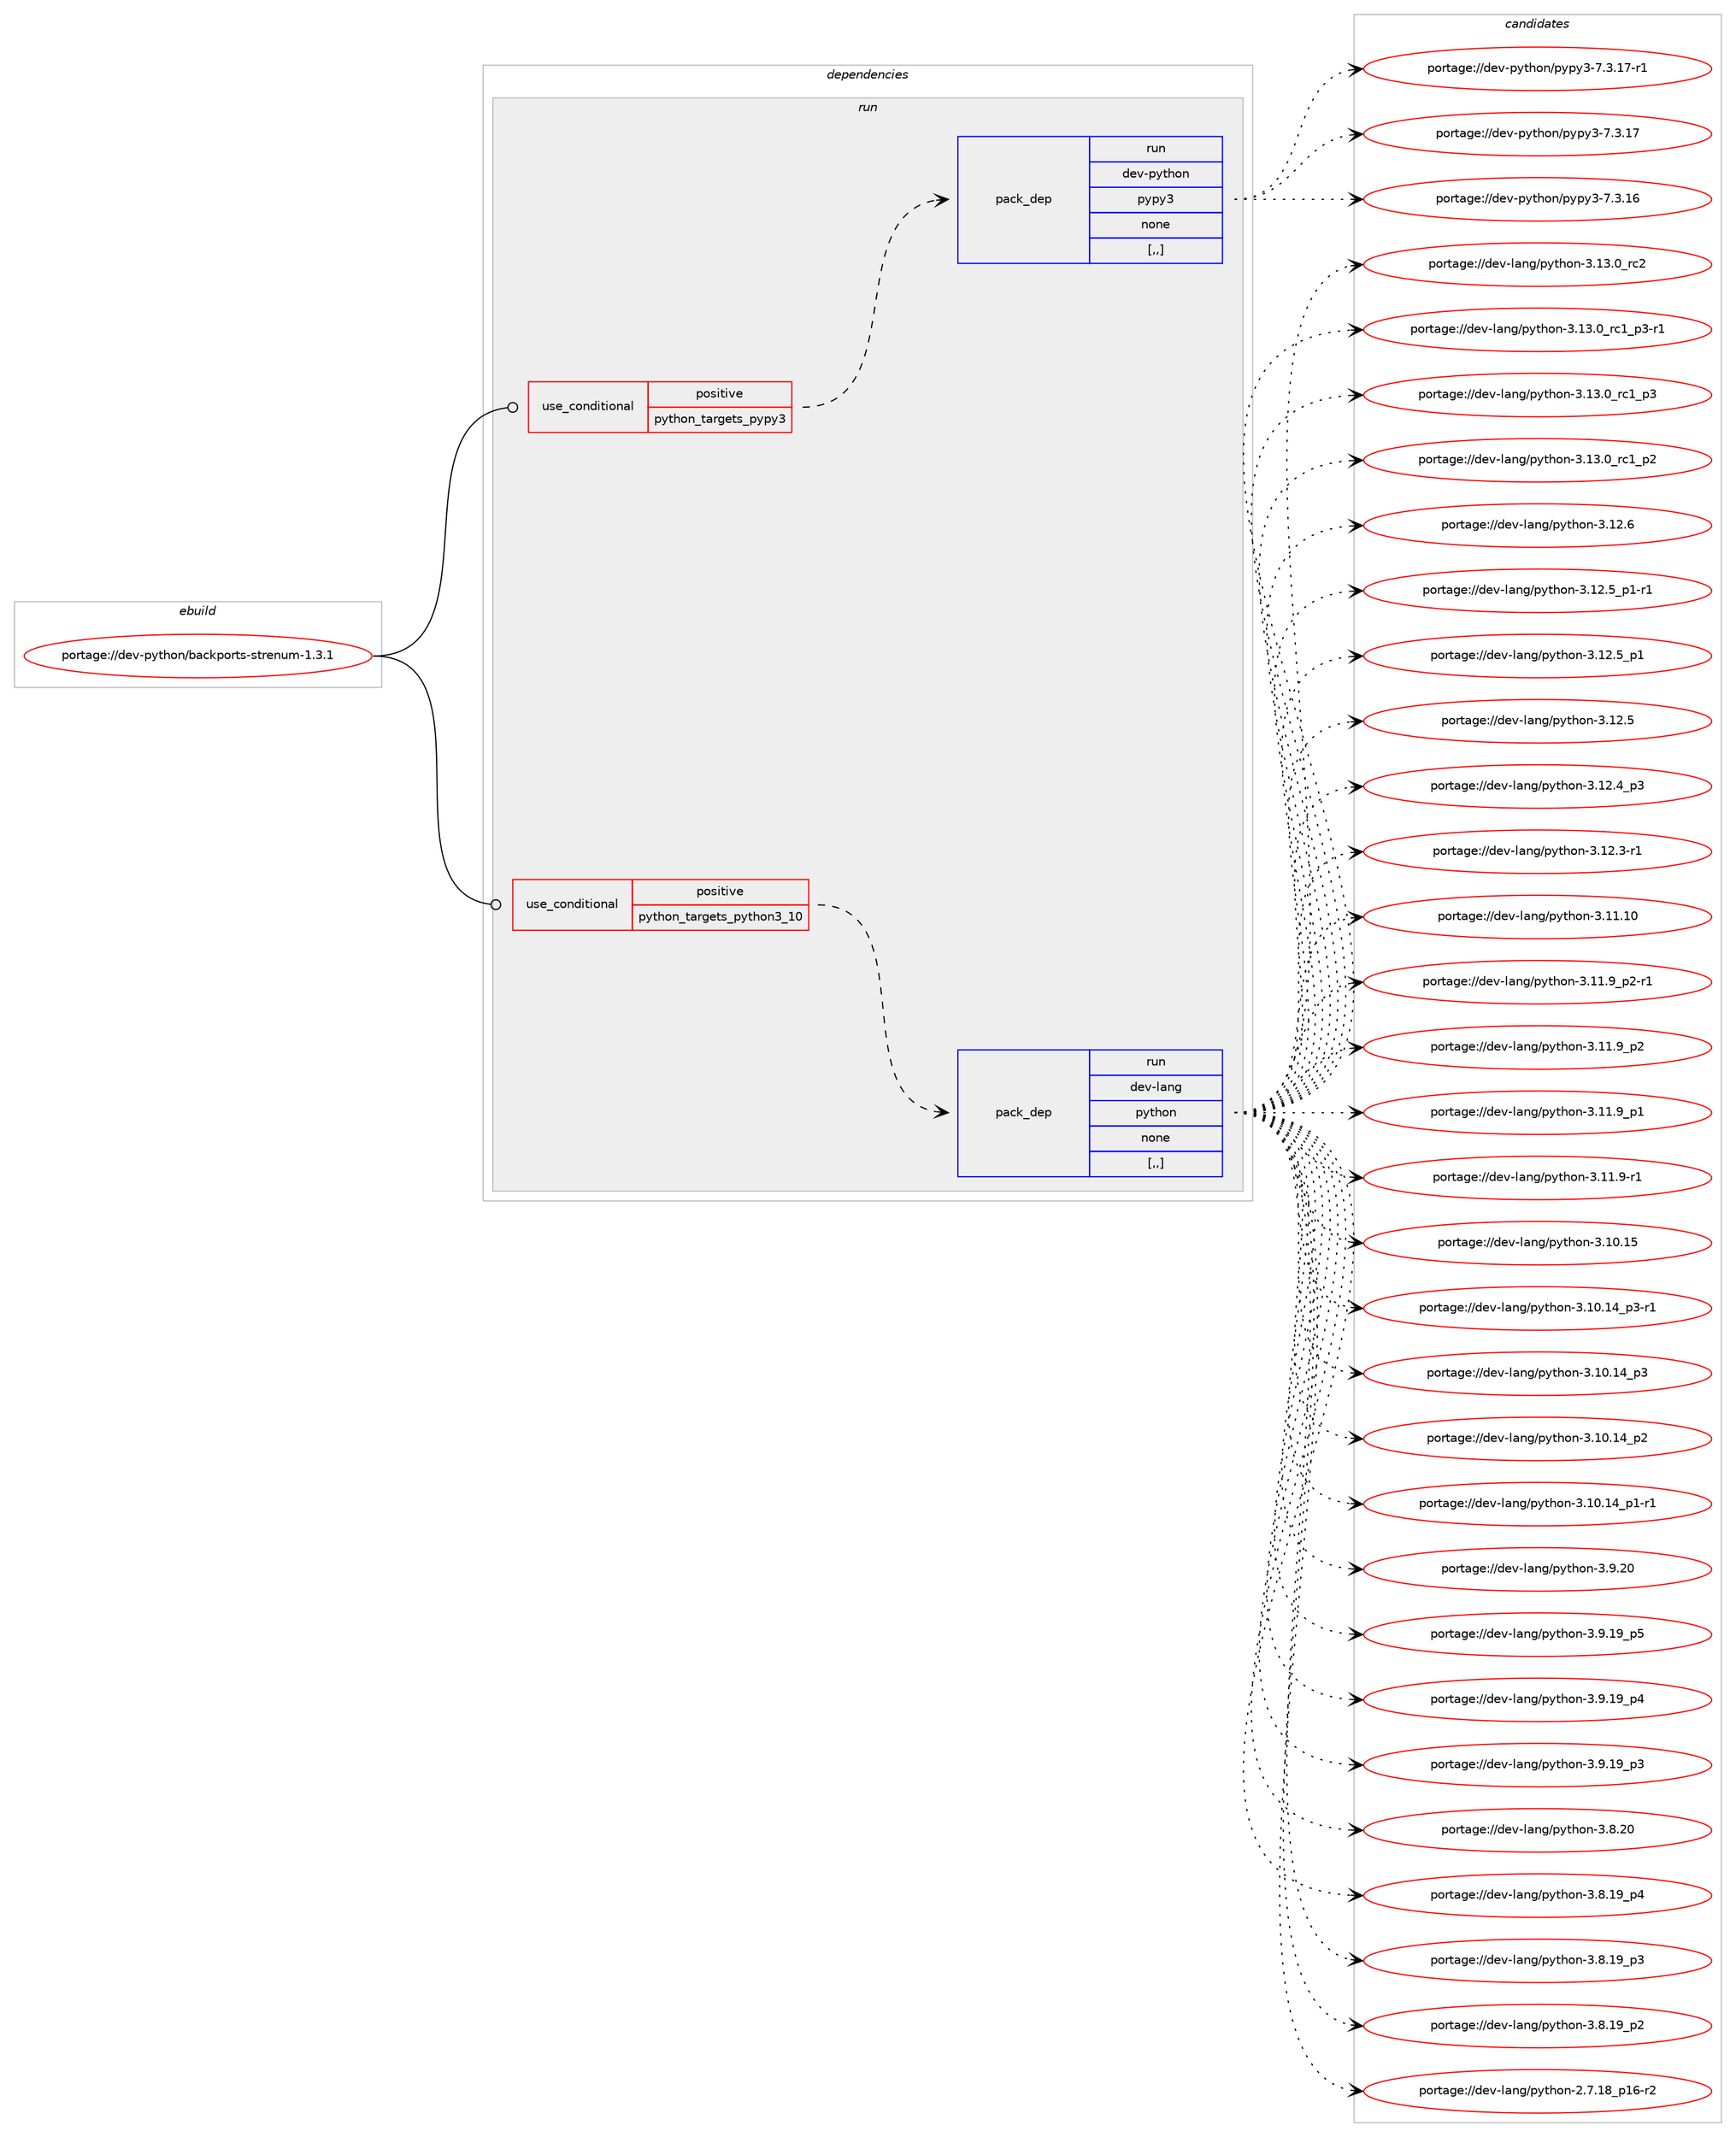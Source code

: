digraph prolog {

# *************
# Graph options
# *************

newrank=true;
concentrate=true;
compound=true;
graph [rankdir=LR,fontname=Helvetica,fontsize=10,ranksep=1.5];#, ranksep=2.5, nodesep=0.2];
edge  [arrowhead=vee];
node  [fontname=Helvetica,fontsize=10];

# **********
# The ebuild
# **********

subgraph cluster_leftcol {
color=gray;
label=<<i>ebuild</i>>;
id [label="portage://dev-python/backports-strenum-1.3.1", color=red, width=4, href="../dev-python/backports-strenum-1.3.1.svg"];
}

# ****************
# The dependencies
# ****************

subgraph cluster_midcol {
color=gray;
label=<<i>dependencies</i>>;
subgraph cluster_compile {
fillcolor="#eeeeee";
style=filled;
label=<<i>compile</i>>;
}
subgraph cluster_compileandrun {
fillcolor="#eeeeee";
style=filled;
label=<<i>compile and run</i>>;
}
subgraph cluster_run {
fillcolor="#eeeeee";
style=filled;
label=<<i>run</i>>;
subgraph cond161432 {
dependency636731 [label=<<TABLE BORDER="0" CELLBORDER="1" CELLSPACING="0" CELLPADDING="4"><TR><TD ROWSPAN="3" CELLPADDING="10">use_conditional</TD></TR><TR><TD>positive</TD></TR><TR><TD>python_targets_pypy3</TD></TR></TABLE>>, shape=none, color=red];
subgraph pack470485 {
dependency636732 [label=<<TABLE BORDER="0" CELLBORDER="1" CELLSPACING="0" CELLPADDING="4" WIDTH="220"><TR><TD ROWSPAN="6" CELLPADDING="30">pack_dep</TD></TR><TR><TD WIDTH="110">run</TD></TR><TR><TD>dev-python</TD></TR><TR><TD>pypy3</TD></TR><TR><TD>none</TD></TR><TR><TD>[,,]</TD></TR></TABLE>>, shape=none, color=blue];
}
dependency636731:e -> dependency636732:w [weight=20,style="dashed",arrowhead="vee"];
}
id:e -> dependency636731:w [weight=20,style="solid",arrowhead="odot"];
subgraph cond161433 {
dependency636733 [label=<<TABLE BORDER="0" CELLBORDER="1" CELLSPACING="0" CELLPADDING="4"><TR><TD ROWSPAN="3" CELLPADDING="10">use_conditional</TD></TR><TR><TD>positive</TD></TR><TR><TD>python_targets_python3_10</TD></TR></TABLE>>, shape=none, color=red];
subgraph pack470486 {
dependency636734 [label=<<TABLE BORDER="0" CELLBORDER="1" CELLSPACING="0" CELLPADDING="4" WIDTH="220"><TR><TD ROWSPAN="6" CELLPADDING="30">pack_dep</TD></TR><TR><TD WIDTH="110">run</TD></TR><TR><TD>dev-lang</TD></TR><TR><TD>python</TD></TR><TR><TD>none</TD></TR><TR><TD>[,,]</TD></TR></TABLE>>, shape=none, color=blue];
}
dependency636733:e -> dependency636734:w [weight=20,style="dashed",arrowhead="vee"];
}
id:e -> dependency636733:w [weight=20,style="solid",arrowhead="odot"];
}
}

# **************
# The candidates
# **************

subgraph cluster_choices {
rank=same;
color=gray;
label=<<i>candidates</i>>;

subgraph choice470485 {
color=black;
nodesep=1;
choice100101118451121211161041111104711212111212151455546514649554511449 [label="portage://dev-python/pypy3-7.3.17-r1", color=red, width=4,href="../dev-python/pypy3-7.3.17-r1.svg"];
choice10010111845112121116104111110471121211121215145554651464955 [label="portage://dev-python/pypy3-7.3.17", color=red, width=4,href="../dev-python/pypy3-7.3.17.svg"];
choice10010111845112121116104111110471121211121215145554651464954 [label="portage://dev-python/pypy3-7.3.16", color=red, width=4,href="../dev-python/pypy3-7.3.16.svg"];
dependency636732:e -> choice100101118451121211161041111104711212111212151455546514649554511449:w [style=dotted,weight="100"];
dependency636732:e -> choice10010111845112121116104111110471121211121215145554651464955:w [style=dotted,weight="100"];
dependency636732:e -> choice10010111845112121116104111110471121211121215145554651464954:w [style=dotted,weight="100"];
}
subgraph choice470486 {
color=black;
nodesep=1;
choice10010111845108971101034711212111610411111045514649514648951149950 [label="portage://dev-lang/python-3.13.0_rc2", color=red, width=4,href="../dev-lang/python-3.13.0_rc2.svg"];
choice1001011184510897110103471121211161041111104551464951464895114994995112514511449 [label="portage://dev-lang/python-3.13.0_rc1_p3-r1", color=red, width=4,href="../dev-lang/python-3.13.0_rc1_p3-r1.svg"];
choice100101118451089711010347112121116104111110455146495146489511499499511251 [label="portage://dev-lang/python-3.13.0_rc1_p3", color=red, width=4,href="../dev-lang/python-3.13.0_rc1_p3.svg"];
choice100101118451089711010347112121116104111110455146495146489511499499511250 [label="portage://dev-lang/python-3.13.0_rc1_p2", color=red, width=4,href="../dev-lang/python-3.13.0_rc1_p2.svg"];
choice10010111845108971101034711212111610411111045514649504654 [label="portage://dev-lang/python-3.12.6", color=red, width=4,href="../dev-lang/python-3.12.6.svg"];
choice1001011184510897110103471121211161041111104551464950465395112494511449 [label="portage://dev-lang/python-3.12.5_p1-r1", color=red, width=4,href="../dev-lang/python-3.12.5_p1-r1.svg"];
choice100101118451089711010347112121116104111110455146495046539511249 [label="portage://dev-lang/python-3.12.5_p1", color=red, width=4,href="../dev-lang/python-3.12.5_p1.svg"];
choice10010111845108971101034711212111610411111045514649504653 [label="portage://dev-lang/python-3.12.5", color=red, width=4,href="../dev-lang/python-3.12.5.svg"];
choice100101118451089711010347112121116104111110455146495046529511251 [label="portage://dev-lang/python-3.12.4_p3", color=red, width=4,href="../dev-lang/python-3.12.4_p3.svg"];
choice100101118451089711010347112121116104111110455146495046514511449 [label="portage://dev-lang/python-3.12.3-r1", color=red, width=4,href="../dev-lang/python-3.12.3-r1.svg"];
choice1001011184510897110103471121211161041111104551464949464948 [label="portage://dev-lang/python-3.11.10", color=red, width=4,href="../dev-lang/python-3.11.10.svg"];
choice1001011184510897110103471121211161041111104551464949465795112504511449 [label="portage://dev-lang/python-3.11.9_p2-r1", color=red, width=4,href="../dev-lang/python-3.11.9_p2-r1.svg"];
choice100101118451089711010347112121116104111110455146494946579511250 [label="portage://dev-lang/python-3.11.9_p2", color=red, width=4,href="../dev-lang/python-3.11.9_p2.svg"];
choice100101118451089711010347112121116104111110455146494946579511249 [label="portage://dev-lang/python-3.11.9_p1", color=red, width=4,href="../dev-lang/python-3.11.9_p1.svg"];
choice100101118451089711010347112121116104111110455146494946574511449 [label="portage://dev-lang/python-3.11.9-r1", color=red, width=4,href="../dev-lang/python-3.11.9-r1.svg"];
choice1001011184510897110103471121211161041111104551464948464953 [label="portage://dev-lang/python-3.10.15", color=red, width=4,href="../dev-lang/python-3.10.15.svg"];
choice100101118451089711010347112121116104111110455146494846495295112514511449 [label="portage://dev-lang/python-3.10.14_p3-r1", color=red, width=4,href="../dev-lang/python-3.10.14_p3-r1.svg"];
choice10010111845108971101034711212111610411111045514649484649529511251 [label="portage://dev-lang/python-3.10.14_p3", color=red, width=4,href="../dev-lang/python-3.10.14_p3.svg"];
choice10010111845108971101034711212111610411111045514649484649529511250 [label="portage://dev-lang/python-3.10.14_p2", color=red, width=4,href="../dev-lang/python-3.10.14_p2.svg"];
choice100101118451089711010347112121116104111110455146494846495295112494511449 [label="portage://dev-lang/python-3.10.14_p1-r1", color=red, width=4,href="../dev-lang/python-3.10.14_p1-r1.svg"];
choice10010111845108971101034711212111610411111045514657465048 [label="portage://dev-lang/python-3.9.20", color=red, width=4,href="../dev-lang/python-3.9.20.svg"];
choice100101118451089711010347112121116104111110455146574649579511253 [label="portage://dev-lang/python-3.9.19_p5", color=red, width=4,href="../dev-lang/python-3.9.19_p5.svg"];
choice100101118451089711010347112121116104111110455146574649579511252 [label="portage://dev-lang/python-3.9.19_p4", color=red, width=4,href="../dev-lang/python-3.9.19_p4.svg"];
choice100101118451089711010347112121116104111110455146574649579511251 [label="portage://dev-lang/python-3.9.19_p3", color=red, width=4,href="../dev-lang/python-3.9.19_p3.svg"];
choice10010111845108971101034711212111610411111045514656465048 [label="portage://dev-lang/python-3.8.20", color=red, width=4,href="../dev-lang/python-3.8.20.svg"];
choice100101118451089711010347112121116104111110455146564649579511252 [label="portage://dev-lang/python-3.8.19_p4", color=red, width=4,href="../dev-lang/python-3.8.19_p4.svg"];
choice100101118451089711010347112121116104111110455146564649579511251 [label="portage://dev-lang/python-3.8.19_p3", color=red, width=4,href="../dev-lang/python-3.8.19_p3.svg"];
choice100101118451089711010347112121116104111110455146564649579511250 [label="portage://dev-lang/python-3.8.19_p2", color=red, width=4,href="../dev-lang/python-3.8.19_p2.svg"];
choice100101118451089711010347112121116104111110455046554649569511249544511450 [label="portage://dev-lang/python-2.7.18_p16-r2", color=red, width=4,href="../dev-lang/python-2.7.18_p16-r2.svg"];
dependency636734:e -> choice10010111845108971101034711212111610411111045514649514648951149950:w [style=dotted,weight="100"];
dependency636734:e -> choice1001011184510897110103471121211161041111104551464951464895114994995112514511449:w [style=dotted,weight="100"];
dependency636734:e -> choice100101118451089711010347112121116104111110455146495146489511499499511251:w [style=dotted,weight="100"];
dependency636734:e -> choice100101118451089711010347112121116104111110455146495146489511499499511250:w [style=dotted,weight="100"];
dependency636734:e -> choice10010111845108971101034711212111610411111045514649504654:w [style=dotted,weight="100"];
dependency636734:e -> choice1001011184510897110103471121211161041111104551464950465395112494511449:w [style=dotted,weight="100"];
dependency636734:e -> choice100101118451089711010347112121116104111110455146495046539511249:w [style=dotted,weight="100"];
dependency636734:e -> choice10010111845108971101034711212111610411111045514649504653:w [style=dotted,weight="100"];
dependency636734:e -> choice100101118451089711010347112121116104111110455146495046529511251:w [style=dotted,weight="100"];
dependency636734:e -> choice100101118451089711010347112121116104111110455146495046514511449:w [style=dotted,weight="100"];
dependency636734:e -> choice1001011184510897110103471121211161041111104551464949464948:w [style=dotted,weight="100"];
dependency636734:e -> choice1001011184510897110103471121211161041111104551464949465795112504511449:w [style=dotted,weight="100"];
dependency636734:e -> choice100101118451089711010347112121116104111110455146494946579511250:w [style=dotted,weight="100"];
dependency636734:e -> choice100101118451089711010347112121116104111110455146494946579511249:w [style=dotted,weight="100"];
dependency636734:e -> choice100101118451089711010347112121116104111110455146494946574511449:w [style=dotted,weight="100"];
dependency636734:e -> choice1001011184510897110103471121211161041111104551464948464953:w [style=dotted,weight="100"];
dependency636734:e -> choice100101118451089711010347112121116104111110455146494846495295112514511449:w [style=dotted,weight="100"];
dependency636734:e -> choice10010111845108971101034711212111610411111045514649484649529511251:w [style=dotted,weight="100"];
dependency636734:e -> choice10010111845108971101034711212111610411111045514649484649529511250:w [style=dotted,weight="100"];
dependency636734:e -> choice100101118451089711010347112121116104111110455146494846495295112494511449:w [style=dotted,weight="100"];
dependency636734:e -> choice10010111845108971101034711212111610411111045514657465048:w [style=dotted,weight="100"];
dependency636734:e -> choice100101118451089711010347112121116104111110455146574649579511253:w [style=dotted,weight="100"];
dependency636734:e -> choice100101118451089711010347112121116104111110455146574649579511252:w [style=dotted,weight="100"];
dependency636734:e -> choice100101118451089711010347112121116104111110455146574649579511251:w [style=dotted,weight="100"];
dependency636734:e -> choice10010111845108971101034711212111610411111045514656465048:w [style=dotted,weight="100"];
dependency636734:e -> choice100101118451089711010347112121116104111110455146564649579511252:w [style=dotted,weight="100"];
dependency636734:e -> choice100101118451089711010347112121116104111110455146564649579511251:w [style=dotted,weight="100"];
dependency636734:e -> choice100101118451089711010347112121116104111110455146564649579511250:w [style=dotted,weight="100"];
dependency636734:e -> choice100101118451089711010347112121116104111110455046554649569511249544511450:w [style=dotted,weight="100"];
}
}

}
